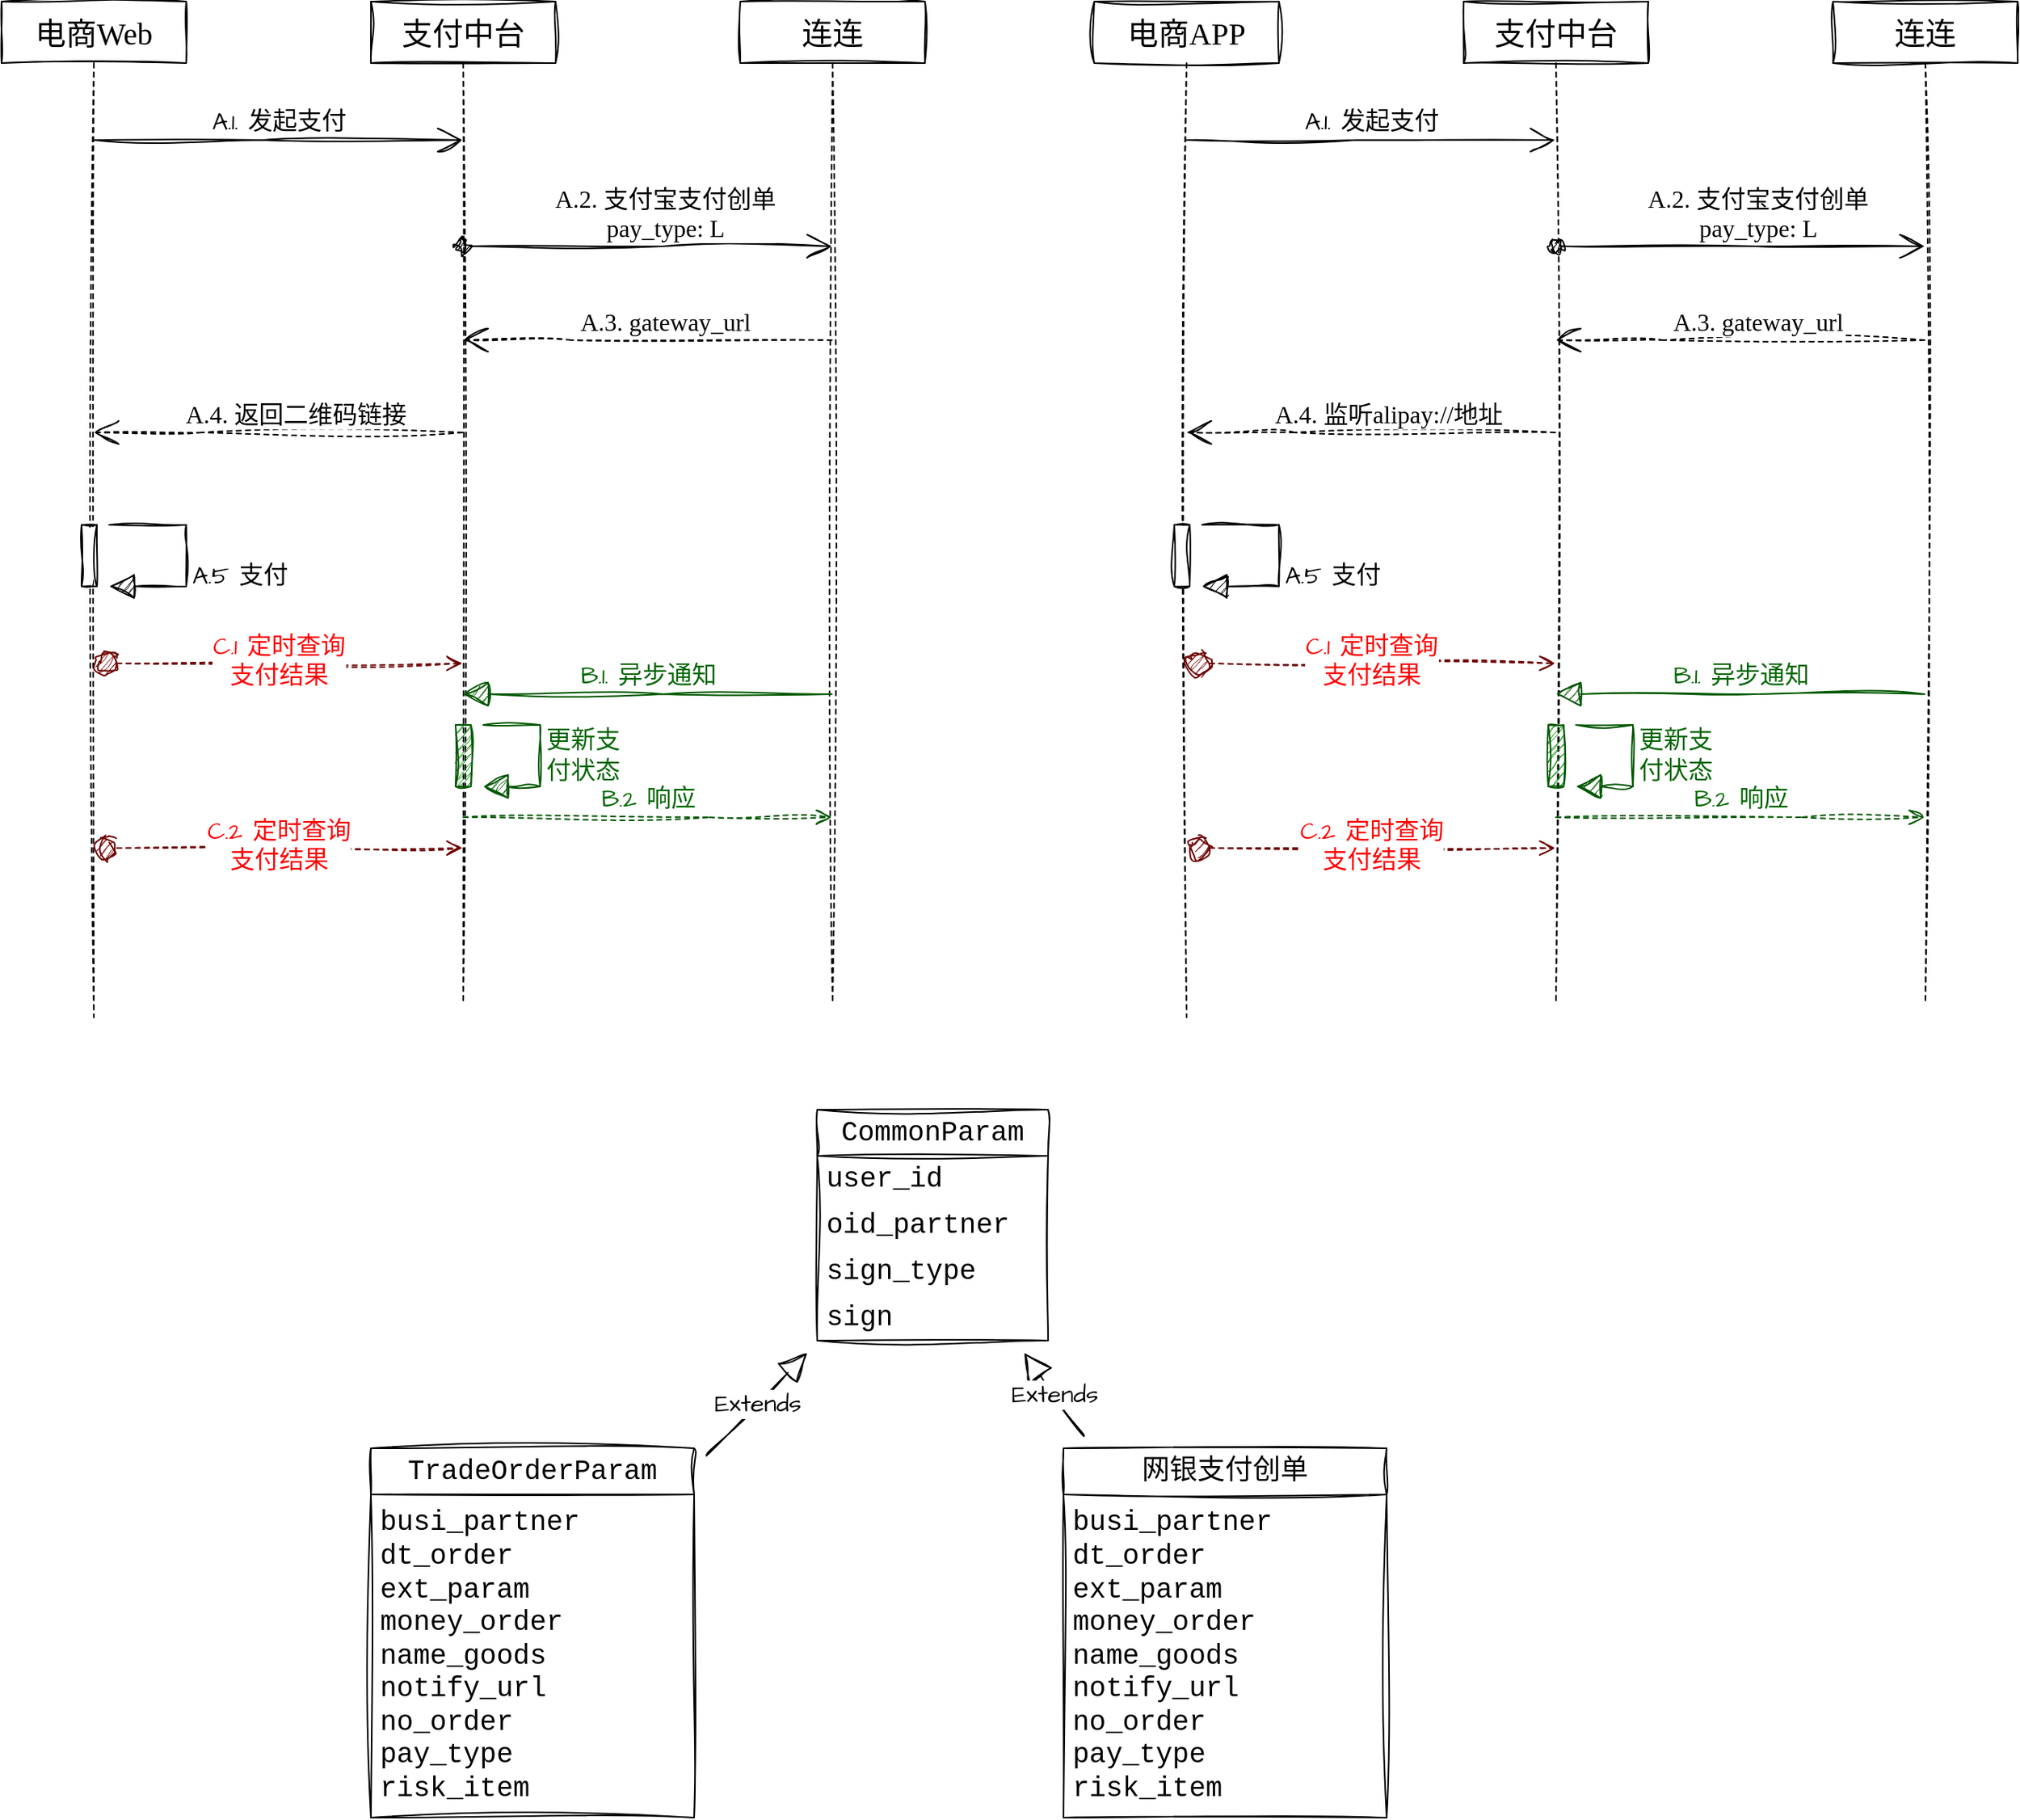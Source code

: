 <mxfile version="21.1.2" type="device">
  <diagram name="连连支付" id="YtFQPeGC1CvswgXycj43">
    <mxGraphModel dx="3055" dy="983" grid="1" gridSize="10" guides="1" tooltips="1" connect="1" arrows="1" fold="1" page="1" pageScale="1" pageWidth="1169" pageHeight="1654" math="0" shadow="0">
      <root>
        <mxCell id="0" />
        <mxCell id="1" parent="0" />
        <mxCell id="04IOhejOop0-YpIcqyQs-1" value="支付中台" style="shape=umlLifeline;perimeter=lifelinePerimeter;whiteSpace=wrap;html=1;container=1;dropTarget=0;collapsible=0;recursiveResize=0;outlineConnect=0;portConstraint=eastwest;newEdgeStyle={&quot;edgeStyle&quot;:&quot;elbowEdgeStyle&quot;,&quot;elbow&quot;:&quot;vertical&quot;,&quot;curved&quot;:0,&quot;rounded&quot;:0};sketch=1;hachureGap=4;jiggle=2;curveFitting=1;fontFamily=Comic Sans MS;fontSize=20;" vertex="1" parent="1">
          <mxGeometry x="790" y="140" width="120" height="650" as="geometry" />
        </mxCell>
        <mxCell id="04IOhejOop0-YpIcqyQs-16" value="" style="html=1;points=[];perimeter=orthogonalPerimeter;outlineConnect=0;targetShapes=umlLifeline;portConstraint=eastwest;newEdgeStyle={&quot;edgeStyle&quot;:&quot;elbowEdgeStyle&quot;,&quot;elbow&quot;:&quot;vertical&quot;,&quot;curved&quot;:0,&quot;rounded&quot;:0};sketch=1;hachureGap=4;jiggle=2;curveFitting=1;fontFamily=Architects Daughter;fontSource=https%3A%2F%2Ffonts.googleapis.com%2Fcss%3Ffamily%3DArchitects%2BDaughter;fontSize=20;fillColor=#008a00;fontColor=#ffffff;strokeColor=#005700;" vertex="1" parent="04IOhejOop0-YpIcqyQs-1">
          <mxGeometry x="55" y="470" width="10" height="40" as="geometry" />
        </mxCell>
        <mxCell id="04IOhejOop0-YpIcqyQs-17" value="&lt;font color=&quot;#006600&quot;&gt;更新支&lt;br&gt;付状态&lt;/font&gt;" style="html=1;align=left;spacingLeft=2;endArrow=block;rounded=0;edgeStyle=orthogonalEdgeStyle;curved=0;rounded=0;sketch=1;hachureGap=4;jiggle=2;curveFitting=1;fontFamily=Architects Daughter;fontSource=https%3A%2F%2Ffonts.googleapis.com%2Fcss%3Ffamily%3DArchitects%2BDaughter;fontSize=16;startSize=14;endSize=14;sourcePerimeterSpacing=8;targetPerimeterSpacing=8;fillColor=#008a00;strokeColor=#005700;" edge="1" target="04IOhejOop0-YpIcqyQs-16" parent="04IOhejOop0-YpIcqyQs-1" source="04IOhejOop0-YpIcqyQs-16">
          <mxGeometry relative="1" as="geometry">
            <mxPoint x="60" y="400" as="sourcePoint" />
            <Array as="points">
              <mxPoint x="110" y="470" />
              <mxPoint x="110" y="510" />
            </Array>
            <mxPoint as="offset" />
          </mxGeometry>
        </mxCell>
        <mxCell id="04IOhejOop0-YpIcqyQs-2" value="连连" style="shape=umlLifeline;perimeter=lifelinePerimeter;whiteSpace=wrap;html=1;container=1;dropTarget=0;collapsible=0;recursiveResize=0;outlineConnect=0;portConstraint=eastwest;newEdgeStyle={&quot;edgeStyle&quot;:&quot;elbowEdgeStyle&quot;,&quot;elbow&quot;:&quot;vertical&quot;,&quot;curved&quot;:0,&quot;rounded&quot;:0};sketch=1;hachureGap=4;jiggle=2;curveFitting=1;fontFamily=Comic Sans MS;fontSize=20;" vertex="1" parent="1">
          <mxGeometry x="1030" y="140" width="120" height="650" as="geometry" />
        </mxCell>
        <mxCell id="04IOhejOop0-YpIcqyQs-3" value="A.2. 支付宝支付创单&lt;br&gt;pay_type: L" style="html=1;verticalAlign=bottom;startArrow=oval;startFill=1;endArrow=open;startSize=8;elbow=vertical;rounded=0;sketch=1;hachureGap=4;jiggle=2;curveFitting=1;fontFamily=Comic Sans MS;fontSize=16;sourcePerimeterSpacing=8;targetPerimeterSpacing=8;endFill=0;endSize=14;" edge="1" parent="1" source="04IOhejOop0-YpIcqyQs-1" target="04IOhejOop0-YpIcqyQs-2">
          <mxGeometry x="0.092" width="60" relative="1" as="geometry">
            <mxPoint x="849.5" y="299" as="sourcePoint" />
            <mxPoint x="1100" y="300" as="targetPoint" />
            <Array as="points">
              <mxPoint x="980" y="299" />
            </Array>
            <mxPoint as="offset" />
          </mxGeometry>
        </mxCell>
        <mxCell id="04IOhejOop0-YpIcqyQs-4" value="&lt;font&gt;A.3. gateway_url&lt;br&gt;&lt;/font&gt;" style="html=1;verticalAlign=bottom;endArrow=open;dashed=1;endSize=14;edgeStyle=elbowEdgeStyle;elbow=vertical;curved=0;rounded=0;sketch=1;hachureGap=4;jiggle=2;curveFitting=1;fontFamily=Comic Sans MS;fontSize=16;sourcePerimeterSpacing=8;targetPerimeterSpacing=8;" edge="1" parent="1" source="04IOhejOop0-YpIcqyQs-2" target="04IOhejOop0-YpIcqyQs-1">
          <mxGeometry x="-0.087" relative="1" as="geometry">
            <mxPoint x="1089.5" y="440" as="sourcePoint" />
            <mxPoint x="849.5" y="440" as="targetPoint" />
            <Array as="points">
              <mxPoint x="920" y="360" />
              <mxPoint x="990" y="440" />
            </Array>
            <mxPoint x="1" as="offset" />
          </mxGeometry>
        </mxCell>
        <mxCell id="04IOhejOop0-YpIcqyQs-6" value="电商APP" style="shape=umlLifeline;perimeter=lifelinePerimeter;whiteSpace=wrap;html=1;container=1;dropTarget=0;collapsible=0;recursiveResize=0;outlineConnect=0;portConstraint=eastwest;newEdgeStyle={&quot;edgeStyle&quot;:&quot;elbowEdgeStyle&quot;,&quot;elbow&quot;:&quot;vertical&quot;,&quot;curved&quot;:0,&quot;rounded&quot;:0};sketch=1;hachureGap=4;jiggle=2;curveFitting=1;fontFamily=Comic Sans MS;fontSize=20;" vertex="1" parent="1">
          <mxGeometry x="550" y="140" width="120" height="660" as="geometry" />
        </mxCell>
        <mxCell id="04IOhejOop0-YpIcqyQs-35" value="" style="html=1;points=[];perimeter=orthogonalPerimeter;outlineConnect=0;targetShapes=umlLifeline;portConstraint=eastwest;newEdgeStyle={&quot;edgeStyle&quot;:&quot;elbowEdgeStyle&quot;,&quot;elbow&quot;:&quot;vertical&quot;,&quot;curved&quot;:0,&quot;rounded&quot;:0};sketch=1;hachureGap=4;jiggle=2;curveFitting=1;fontFamily=Architects Daughter;fontSource=https%3A%2F%2Ffonts.googleapis.com%2Fcss%3Ffamily%3DArchitects%2BDaughter;fontSize=20;" vertex="1" parent="04IOhejOop0-YpIcqyQs-6">
          <mxGeometry x="52" y="340" width="10" height="40" as="geometry" />
        </mxCell>
        <mxCell id="04IOhejOop0-YpIcqyQs-36" value="A.5 支付" style="html=1;align=left;spacingLeft=2;endArrow=block;rounded=0;edgeStyle=orthogonalEdgeStyle;curved=0;rounded=0;sketch=1;hachureGap=4;jiggle=2;curveFitting=1;fontFamily=Architects Daughter;fontSource=https%3A%2F%2Ffonts.googleapis.com%2Fcss%3Ffamily%3DArchitects%2BDaughter;fontSize=16;startSize=14;endSize=14;sourcePerimeterSpacing=8;targetPerimeterSpacing=8;" edge="1" target="04IOhejOop0-YpIcqyQs-35" parent="04IOhejOop0-YpIcqyQs-6" source="04IOhejOop0-YpIcqyQs-35">
          <mxGeometry x="0.186" relative="1" as="geometry">
            <mxPoint x="55" y="320" as="sourcePoint" />
            <Array as="points">
              <mxPoint x="120" y="340" />
              <mxPoint x="120" y="380" />
            </Array>
            <mxPoint as="offset" />
          </mxGeometry>
        </mxCell>
        <mxCell id="04IOhejOop0-YpIcqyQs-9" value="A.1. 发起支付" style="html=1;verticalAlign=bottom;endArrow=open;edgeStyle=elbowEdgeStyle;elbow=vertical;curved=0;rounded=0;sketch=1;hachureGap=4;jiggle=2;curveFitting=1;fontFamily=Architects Daughter;fontSource=https%3A%2F%2Ffonts.googleapis.com%2Fcss%3Ffamily%3DArchitects%2BDaughter;fontSize=16;startSize=14;endSize=14;sourcePerimeterSpacing=8;targetPerimeterSpacing=8;endFill=0;" edge="1" parent="1" source="04IOhejOop0-YpIcqyQs-6" target="04IOhejOop0-YpIcqyQs-1">
          <mxGeometry width="80" relative="1" as="geometry">
            <mxPoint x="620" y="240" as="sourcePoint" />
            <mxPoint x="700" y="240" as="targetPoint" />
            <Array as="points">
              <mxPoint x="720" y="230" />
            </Array>
            <mxPoint as="offset" />
          </mxGeometry>
        </mxCell>
        <mxCell id="04IOhejOop0-YpIcqyQs-11" value="&lt;font&gt;A.4. 监听alipay://地址&lt;br&gt;&lt;/font&gt;" style="html=1;verticalAlign=bottom;endArrow=open;dashed=1;endSize=14;edgeStyle=elbowEdgeStyle;elbow=vertical;curved=0;rounded=0;sketch=1;hachureGap=4;jiggle=2;curveFitting=1;fontFamily=Comic Sans MS;fontSize=16;sourcePerimeterSpacing=8;targetPerimeterSpacing=8;" edge="1" parent="1" source="04IOhejOop0-YpIcqyQs-1" target="04IOhejOop0-YpIcqyQs-6">
          <mxGeometry x="-0.087" relative="1" as="geometry">
            <mxPoint x="1100" y="370" as="sourcePoint" />
            <mxPoint x="860" y="370" as="targetPoint" />
            <Array as="points">
              <mxPoint x="680" y="420" />
              <mxPoint x="660" y="400" />
              <mxPoint x="760" y="370" />
              <mxPoint x="1000" y="450" />
            </Array>
            <mxPoint x="1" as="offset" />
          </mxGeometry>
        </mxCell>
        <mxCell id="04IOhejOop0-YpIcqyQs-12" value="&lt;font color=&quot;#006600&quot;&gt;B.1. 异步通知&lt;/font&gt;" style="html=1;verticalAlign=bottom;endArrow=block;edgeStyle=elbowEdgeStyle;elbow=vertical;curved=0;rounded=0;sketch=1;hachureGap=4;jiggle=2;curveFitting=1;fontFamily=Architects Daughter;fontSource=https%3A%2F%2Ffonts.googleapis.com%2Fcss%3Ffamily%3DArchitects%2BDaughter;fontSize=16;startSize=14;endSize=14;sourcePerimeterSpacing=8;targetPerimeterSpacing=8;fillColor=#008a00;strokeColor=#005700;" edge="1" parent="1" source="04IOhejOop0-YpIcqyQs-2" target="04IOhejOop0-YpIcqyQs-1">
          <mxGeometry width="80" relative="1" as="geometry">
            <mxPoint x="940" y="670" as="sourcePoint" />
            <mxPoint x="1020" y="670" as="targetPoint" />
            <Array as="points">
              <mxPoint x="980" y="590" />
            </Array>
            <mxPoint as="offset" />
          </mxGeometry>
        </mxCell>
        <mxCell id="04IOhejOop0-YpIcqyQs-13" value="&lt;font color=&quot;#006600&quot;&gt;B.2 响应&lt;/font&gt;" style="html=1;verticalAlign=bottom;endArrow=open;dashed=1;endSize=8;edgeStyle=elbowEdgeStyle;elbow=vertical;curved=0;rounded=0;sketch=1;hachureGap=4;jiggle=2;curveFitting=1;fontFamily=Architects Daughter;fontSource=https%3A%2F%2Ffonts.googleapis.com%2Fcss%3Ffamily%3DArchitects%2BDaughter;fontSize=16;sourcePerimeterSpacing=8;targetPerimeterSpacing=8;fillColor=#008a00;strokeColor=#005700;" edge="1" parent="1" source="04IOhejOop0-YpIcqyQs-1" target="04IOhejOop0-YpIcqyQs-2">
          <mxGeometry relative="1" as="geometry">
            <mxPoint x="930" y="650" as="sourcePoint" />
            <mxPoint x="850" y="650" as="targetPoint" />
            <Array as="points">
              <mxPoint x="1010" y="670" />
            </Array>
          </mxGeometry>
        </mxCell>
        <mxCell id="04IOhejOop0-YpIcqyQs-20" value="&lt;font color=&quot;#ff0000&quot;&gt;C.1 定时查询&lt;br&gt;支付结果&lt;/font&gt;" style="html=1;verticalAlign=bottom;startArrow=circle;startFill=1;endArrow=open;startSize=6;endSize=8;edgeStyle=elbowEdgeStyle;elbow=vertical;curved=0;rounded=0;sketch=1;hachureGap=4;jiggle=2;curveFitting=1;fontFamily=Architects Daughter;fontSource=https%3A%2F%2Ffonts.googleapis.com%2Fcss%3Ffamily%3DArchitects%2BDaughter;fontSize=16;sourcePerimeterSpacing=8;targetPerimeterSpacing=8;dashed=1;fillColor=#a20025;strokeColor=#6F0000;" edge="1" parent="1" source="04IOhejOop0-YpIcqyQs-6" target="04IOhejOop0-YpIcqyQs-1">
          <mxGeometry x="0.004" y="-20" width="80" relative="1" as="geometry">
            <mxPoint x="609.5" y="503" as="sourcePoint" />
            <mxPoint x="849.5" y="503" as="targetPoint" />
            <Array as="points">
              <mxPoint x="730" y="570" />
              <mxPoint x="650" y="583" />
              <mxPoint x="800" y="593" />
              <mxPoint x="800" y="583" />
              <mxPoint x="810" y="593" />
              <mxPoint x="760" y="553" />
            </Array>
            <mxPoint as="offset" />
          </mxGeometry>
        </mxCell>
        <mxCell id="04IOhejOop0-YpIcqyQs-21" value="&lt;font color=&quot;#ff0000&quot;&gt;C.2 定时查询&lt;br&gt;支付结果&lt;/font&gt;" style="html=1;verticalAlign=bottom;startArrow=circle;startFill=1;endArrow=open;startSize=6;endSize=8;edgeStyle=elbowEdgeStyle;elbow=vertical;curved=0;rounded=0;sketch=1;hachureGap=4;jiggle=2;curveFitting=1;fontFamily=Architects Daughter;fontSource=https%3A%2F%2Ffonts.googleapis.com%2Fcss%3Ffamily%3DArchitects%2BDaughter;fontSize=16;sourcePerimeterSpacing=8;targetPerimeterSpacing=8;dashed=1;fillColor=#a20025;strokeColor=#6F0000;" edge="1" parent="1" source="04IOhejOop0-YpIcqyQs-6" target="04IOhejOop0-YpIcqyQs-1">
          <mxGeometry x="0.004" y="-20" width="80" relative="1" as="geometry">
            <mxPoint x="610" y="660" as="sourcePoint" />
            <mxPoint x="850" y="660" as="targetPoint" />
            <Array as="points">
              <mxPoint x="750" y="690" />
              <mxPoint x="760" y="660" />
            </Array>
            <mxPoint as="offset" />
          </mxGeometry>
        </mxCell>
        <mxCell id="04IOhejOop0-YpIcqyQs-37" value="支付中台" style="shape=umlLifeline;perimeter=lifelinePerimeter;whiteSpace=wrap;html=1;container=1;dropTarget=0;collapsible=0;recursiveResize=0;outlineConnect=0;portConstraint=eastwest;newEdgeStyle={&quot;edgeStyle&quot;:&quot;elbowEdgeStyle&quot;,&quot;elbow&quot;:&quot;vertical&quot;,&quot;curved&quot;:0,&quot;rounded&quot;:0};sketch=1;hachureGap=4;jiggle=2;curveFitting=1;fontFamily=Comic Sans MS;fontSize=20;" vertex="1" parent="1">
          <mxGeometry x="80" y="140" width="120" height="650" as="geometry" />
        </mxCell>
        <mxCell id="04IOhejOop0-YpIcqyQs-38" value="" style="html=1;points=[];perimeter=orthogonalPerimeter;outlineConnect=0;targetShapes=umlLifeline;portConstraint=eastwest;newEdgeStyle={&quot;edgeStyle&quot;:&quot;elbowEdgeStyle&quot;,&quot;elbow&quot;:&quot;vertical&quot;,&quot;curved&quot;:0,&quot;rounded&quot;:0};sketch=1;hachureGap=4;jiggle=2;curveFitting=1;fontFamily=Architects Daughter;fontSource=https%3A%2F%2Ffonts.googleapis.com%2Fcss%3Ffamily%3DArchitects%2BDaughter;fontSize=20;fillColor=#008a00;fontColor=#ffffff;strokeColor=#005700;" vertex="1" parent="04IOhejOop0-YpIcqyQs-37">
          <mxGeometry x="55" y="470" width="10" height="40" as="geometry" />
        </mxCell>
        <mxCell id="04IOhejOop0-YpIcqyQs-39" value="&lt;font color=&quot;#006600&quot;&gt;更新支&lt;br&gt;付状态&lt;/font&gt;" style="html=1;align=left;spacingLeft=2;endArrow=block;rounded=0;edgeStyle=orthogonalEdgeStyle;curved=0;rounded=0;sketch=1;hachureGap=4;jiggle=2;curveFitting=1;fontFamily=Architects Daughter;fontSource=https%3A%2F%2Ffonts.googleapis.com%2Fcss%3Ffamily%3DArchitects%2BDaughter;fontSize=16;startSize=14;endSize=14;sourcePerimeterSpacing=8;targetPerimeterSpacing=8;fillColor=#008a00;strokeColor=#005700;" edge="1" parent="04IOhejOop0-YpIcqyQs-37" source="04IOhejOop0-YpIcqyQs-38" target="04IOhejOop0-YpIcqyQs-38">
          <mxGeometry relative="1" as="geometry">
            <mxPoint x="60" y="400" as="sourcePoint" />
            <Array as="points">
              <mxPoint x="110" y="470" />
              <mxPoint x="110" y="510" />
            </Array>
            <mxPoint as="offset" />
          </mxGeometry>
        </mxCell>
        <mxCell id="04IOhejOop0-YpIcqyQs-40" value="连连" style="shape=umlLifeline;perimeter=lifelinePerimeter;whiteSpace=wrap;html=1;container=1;dropTarget=0;collapsible=0;recursiveResize=0;outlineConnect=0;portConstraint=eastwest;newEdgeStyle={&quot;edgeStyle&quot;:&quot;elbowEdgeStyle&quot;,&quot;elbow&quot;:&quot;vertical&quot;,&quot;curved&quot;:0,&quot;rounded&quot;:0};sketch=1;hachureGap=4;jiggle=2;curveFitting=1;fontFamily=Comic Sans MS;fontSize=20;" vertex="1" parent="1">
          <mxGeometry x="320" y="140" width="120" height="650" as="geometry" />
        </mxCell>
        <mxCell id="04IOhejOop0-YpIcqyQs-41" value="A.2. 支付宝支付创单&lt;br&gt;pay_type: L" style="html=1;verticalAlign=bottom;startArrow=oval;startFill=1;endArrow=open;startSize=8;elbow=vertical;rounded=0;sketch=1;hachureGap=4;jiggle=2;curveFitting=1;fontFamily=Comic Sans MS;fontSize=16;sourcePerimeterSpacing=8;targetPerimeterSpacing=8;endFill=0;endSize=14;" edge="1" parent="1" source="04IOhejOop0-YpIcqyQs-37" target="04IOhejOop0-YpIcqyQs-40">
          <mxGeometry x="0.092" width="60" relative="1" as="geometry">
            <mxPoint x="139.5" y="299" as="sourcePoint" />
            <mxPoint x="390" y="300" as="targetPoint" />
            <Array as="points">
              <mxPoint x="270" y="299" />
            </Array>
            <mxPoint as="offset" />
          </mxGeometry>
        </mxCell>
        <mxCell id="04IOhejOop0-YpIcqyQs-42" value="&lt;font&gt;A.3. gateway_url&lt;br&gt;&lt;/font&gt;" style="html=1;verticalAlign=bottom;endArrow=open;dashed=1;endSize=14;edgeStyle=elbowEdgeStyle;elbow=vertical;curved=0;rounded=0;sketch=1;hachureGap=4;jiggle=2;curveFitting=1;fontFamily=Comic Sans MS;fontSize=16;sourcePerimeterSpacing=8;targetPerimeterSpacing=8;" edge="1" parent="1" source="04IOhejOop0-YpIcqyQs-40" target="04IOhejOop0-YpIcqyQs-37">
          <mxGeometry x="-0.087" relative="1" as="geometry">
            <mxPoint x="379.5" y="440" as="sourcePoint" />
            <mxPoint x="139.5" y="440" as="targetPoint" />
            <Array as="points">
              <mxPoint x="210" y="360" />
              <mxPoint x="280" y="440" />
            </Array>
            <mxPoint x="1" as="offset" />
          </mxGeometry>
        </mxCell>
        <mxCell id="04IOhejOop0-YpIcqyQs-43" value="电商Web" style="shape=umlLifeline;perimeter=lifelinePerimeter;whiteSpace=wrap;html=1;container=1;dropTarget=0;collapsible=0;recursiveResize=0;outlineConnect=0;portConstraint=eastwest;newEdgeStyle={&quot;edgeStyle&quot;:&quot;elbowEdgeStyle&quot;,&quot;elbow&quot;:&quot;vertical&quot;,&quot;curved&quot;:0,&quot;rounded&quot;:0};sketch=1;hachureGap=4;jiggle=2;curveFitting=1;fontFamily=Comic Sans MS;fontSize=20;" vertex="1" parent="1">
          <mxGeometry x="-160" y="140" width="120" height="660" as="geometry" />
        </mxCell>
        <mxCell id="04IOhejOop0-YpIcqyQs-44" value="" style="html=1;points=[];perimeter=orthogonalPerimeter;outlineConnect=0;targetShapes=umlLifeline;portConstraint=eastwest;newEdgeStyle={&quot;edgeStyle&quot;:&quot;elbowEdgeStyle&quot;,&quot;elbow&quot;:&quot;vertical&quot;,&quot;curved&quot;:0,&quot;rounded&quot;:0};sketch=1;hachureGap=4;jiggle=2;curveFitting=1;fontFamily=Architects Daughter;fontSource=https%3A%2F%2Ffonts.googleapis.com%2Fcss%3Ffamily%3DArchitects%2BDaughter;fontSize=20;" vertex="1" parent="04IOhejOop0-YpIcqyQs-43">
          <mxGeometry x="52" y="340" width="10" height="40" as="geometry" />
        </mxCell>
        <mxCell id="04IOhejOop0-YpIcqyQs-45" value="A.5 支付" style="html=1;align=left;spacingLeft=2;endArrow=block;rounded=0;edgeStyle=orthogonalEdgeStyle;curved=0;rounded=0;sketch=1;hachureGap=4;jiggle=2;curveFitting=1;fontFamily=Architects Daughter;fontSource=https%3A%2F%2Ffonts.googleapis.com%2Fcss%3Ffamily%3DArchitects%2BDaughter;fontSize=16;startSize=14;endSize=14;sourcePerimeterSpacing=8;targetPerimeterSpacing=8;" edge="1" parent="04IOhejOop0-YpIcqyQs-43" source="04IOhejOop0-YpIcqyQs-44" target="04IOhejOop0-YpIcqyQs-44">
          <mxGeometry x="0.186" relative="1" as="geometry">
            <mxPoint x="55" y="320" as="sourcePoint" />
            <Array as="points">
              <mxPoint x="120" y="340" />
              <mxPoint x="120" y="380" />
            </Array>
            <mxPoint as="offset" />
          </mxGeometry>
        </mxCell>
        <mxCell id="04IOhejOop0-YpIcqyQs-46" value="A.1. 发起支付" style="html=1;verticalAlign=bottom;endArrow=open;edgeStyle=elbowEdgeStyle;elbow=vertical;curved=0;rounded=0;sketch=1;hachureGap=4;jiggle=2;curveFitting=1;fontFamily=Architects Daughter;fontSource=https%3A%2F%2Ffonts.googleapis.com%2Fcss%3Ffamily%3DArchitects%2BDaughter;fontSize=16;startSize=14;endSize=14;sourcePerimeterSpacing=8;targetPerimeterSpacing=8;endFill=0;" edge="1" parent="1" source="04IOhejOop0-YpIcqyQs-43" target="04IOhejOop0-YpIcqyQs-37">
          <mxGeometry width="80" relative="1" as="geometry">
            <mxPoint x="-90" y="240" as="sourcePoint" />
            <mxPoint x="-10" y="240" as="targetPoint" />
            <Array as="points">
              <mxPoint x="10" y="230" />
            </Array>
            <mxPoint as="offset" />
          </mxGeometry>
        </mxCell>
        <mxCell id="04IOhejOop0-YpIcqyQs-47" value="&lt;font&gt;A.4. 返回二维码链接&lt;br&gt;&lt;/font&gt;" style="html=1;verticalAlign=bottom;endArrow=open;dashed=1;endSize=14;edgeStyle=elbowEdgeStyle;elbow=vertical;curved=0;rounded=0;sketch=1;hachureGap=4;jiggle=2;curveFitting=1;fontFamily=Comic Sans MS;fontSize=16;sourcePerimeterSpacing=8;targetPerimeterSpacing=8;" edge="1" parent="1" source="04IOhejOop0-YpIcqyQs-37" target="04IOhejOop0-YpIcqyQs-43">
          <mxGeometry x="-0.087" relative="1" as="geometry">
            <mxPoint x="390" y="370" as="sourcePoint" />
            <mxPoint x="150" y="370" as="targetPoint" />
            <Array as="points">
              <mxPoint x="-30" y="420" />
              <mxPoint x="-50" y="400" />
              <mxPoint x="50" y="370" />
              <mxPoint x="290" y="450" />
            </Array>
            <mxPoint x="1" as="offset" />
          </mxGeometry>
        </mxCell>
        <mxCell id="04IOhejOop0-YpIcqyQs-48" value="&lt;font color=&quot;#006600&quot;&gt;B.1. 异步通知&lt;/font&gt;" style="html=1;verticalAlign=bottom;endArrow=block;edgeStyle=elbowEdgeStyle;elbow=vertical;curved=0;rounded=0;sketch=1;hachureGap=4;jiggle=2;curveFitting=1;fontFamily=Architects Daughter;fontSource=https%3A%2F%2Ffonts.googleapis.com%2Fcss%3Ffamily%3DArchitects%2BDaughter;fontSize=16;startSize=14;endSize=14;sourcePerimeterSpacing=8;targetPerimeterSpacing=8;fillColor=#008a00;strokeColor=#005700;" edge="1" parent="1" source="04IOhejOop0-YpIcqyQs-40" target="04IOhejOop0-YpIcqyQs-37">
          <mxGeometry width="80" relative="1" as="geometry">
            <mxPoint x="230" y="670" as="sourcePoint" />
            <mxPoint x="310" y="670" as="targetPoint" />
            <Array as="points">
              <mxPoint x="270" y="590" />
            </Array>
            <mxPoint as="offset" />
          </mxGeometry>
        </mxCell>
        <mxCell id="04IOhejOop0-YpIcqyQs-49" value="&lt;font color=&quot;#006600&quot;&gt;B.2 响应&lt;/font&gt;" style="html=1;verticalAlign=bottom;endArrow=open;dashed=1;endSize=8;edgeStyle=elbowEdgeStyle;elbow=vertical;curved=0;rounded=0;sketch=1;hachureGap=4;jiggle=2;curveFitting=1;fontFamily=Architects Daughter;fontSource=https%3A%2F%2Ffonts.googleapis.com%2Fcss%3Ffamily%3DArchitects%2BDaughter;fontSize=16;sourcePerimeterSpacing=8;targetPerimeterSpacing=8;fillColor=#008a00;strokeColor=#005700;" edge="1" parent="1" source="04IOhejOop0-YpIcqyQs-37" target="04IOhejOop0-YpIcqyQs-40">
          <mxGeometry relative="1" as="geometry">
            <mxPoint x="220" y="650" as="sourcePoint" />
            <mxPoint x="140" y="650" as="targetPoint" />
            <Array as="points">
              <mxPoint x="300" y="670" />
            </Array>
          </mxGeometry>
        </mxCell>
        <mxCell id="04IOhejOop0-YpIcqyQs-50" value="&lt;font color=&quot;#ff0000&quot;&gt;C.1 定时查询&lt;br&gt;支付结果&lt;/font&gt;" style="html=1;verticalAlign=bottom;startArrow=circle;startFill=1;endArrow=open;startSize=6;endSize=8;edgeStyle=elbowEdgeStyle;elbow=vertical;curved=0;rounded=0;sketch=1;hachureGap=4;jiggle=2;curveFitting=1;fontFamily=Architects Daughter;fontSource=https%3A%2F%2Ffonts.googleapis.com%2Fcss%3Ffamily%3DArchitects%2BDaughter;fontSize=16;sourcePerimeterSpacing=8;targetPerimeterSpacing=8;dashed=1;fillColor=#a20025;strokeColor=#6F0000;" edge="1" parent="1" source="04IOhejOop0-YpIcqyQs-43" target="04IOhejOop0-YpIcqyQs-37">
          <mxGeometry x="0.004" y="-20" width="80" relative="1" as="geometry">
            <mxPoint x="-100.5" y="503" as="sourcePoint" />
            <mxPoint x="139.5" y="503" as="targetPoint" />
            <Array as="points">
              <mxPoint x="20" y="570" />
              <mxPoint x="-60" y="583" />
              <mxPoint x="90" y="593" />
              <mxPoint x="90" y="583" />
              <mxPoint x="100" y="593" />
              <mxPoint x="50" y="553" />
            </Array>
            <mxPoint as="offset" />
          </mxGeometry>
        </mxCell>
        <mxCell id="04IOhejOop0-YpIcqyQs-51" value="&lt;font color=&quot;#ff0000&quot;&gt;C.2 定时查询&lt;br&gt;支付结果&lt;/font&gt;" style="html=1;verticalAlign=bottom;startArrow=circle;startFill=1;endArrow=open;startSize=6;endSize=8;edgeStyle=elbowEdgeStyle;elbow=vertical;curved=0;rounded=0;sketch=1;hachureGap=4;jiggle=2;curveFitting=1;fontFamily=Architects Daughter;fontSource=https%3A%2F%2Ffonts.googleapis.com%2Fcss%3Ffamily%3DArchitects%2BDaughter;fontSize=16;sourcePerimeterSpacing=8;targetPerimeterSpacing=8;dashed=1;fillColor=#a20025;strokeColor=#6F0000;" edge="1" parent="1" source="04IOhejOop0-YpIcqyQs-43" target="04IOhejOop0-YpIcqyQs-37">
          <mxGeometry x="0.004" y="-20" width="80" relative="1" as="geometry">
            <mxPoint x="-100" y="660" as="sourcePoint" />
            <mxPoint x="140" y="660" as="targetPoint" />
            <Array as="points">
              <mxPoint x="40" y="690" />
              <mxPoint x="50" y="660" />
            </Array>
            <mxPoint as="offset" />
          </mxGeometry>
        </mxCell>
        <mxCell id="04IOhejOop0-YpIcqyQs-52" value="CommonParam" style="swimlane;fontStyle=0;childLayout=stackLayout;horizontal=1;startSize=30;horizontalStack=0;resizeParent=1;resizeParentMax=0;resizeLast=0;collapsible=1;marginBottom=0;whiteSpace=wrap;html=1;sketch=1;hachureGap=4;jiggle=2;curveFitting=1;fontFamily=Courier New;fontSize=18;labelBackgroundColor=none;fontColor=#000000;" vertex="1" parent="1">
          <mxGeometry x="370" y="860" width="150" height="150" as="geometry" />
        </mxCell>
        <mxCell id="04IOhejOop0-YpIcqyQs-53" value="&lt;div style=&quot;font-size: 18px;&quot;&gt;user_id&lt;/div&gt;" style="text;strokeColor=none;fillColor=none;align=left;verticalAlign=middle;spacingLeft=4;spacingRight=4;overflow=hidden;points=[[0,0.5],[1,0.5]];portConstraint=eastwest;rotatable=0;whiteSpace=wrap;html=1;fontSize=18;fontFamily=Courier New;labelBackgroundColor=none;fontColor=#000000;" vertex="1" parent="04IOhejOop0-YpIcqyQs-52">
          <mxGeometry y="30" width="150" height="30" as="geometry" />
        </mxCell>
        <mxCell id="04IOhejOop0-YpIcqyQs-54" value="&lt;div style=&quot;font-size: 18px;&quot;&gt;oid_partner&lt;/div&gt;" style="text;strokeColor=none;fillColor=none;align=left;verticalAlign=middle;spacingLeft=4;spacingRight=4;overflow=hidden;points=[[0,0.5],[1,0.5]];portConstraint=eastwest;rotatable=0;whiteSpace=wrap;html=1;fontSize=18;fontFamily=Courier New;labelBackgroundColor=none;fontColor=#000000;" vertex="1" parent="04IOhejOop0-YpIcqyQs-52">
          <mxGeometry y="60" width="150" height="30" as="geometry" />
        </mxCell>
        <mxCell id="04IOhejOop0-YpIcqyQs-56" value="&lt;div style=&quot;font-size: 18px;&quot;&gt;sign_type&lt;/div&gt;" style="text;strokeColor=none;fillColor=none;align=left;verticalAlign=middle;spacingLeft=4;spacingRight=4;overflow=hidden;points=[[0,0.5],[1,0.5]];portConstraint=eastwest;rotatable=0;whiteSpace=wrap;html=1;fontSize=18;fontFamily=Courier New;labelBackgroundColor=none;fontColor=#000000;" vertex="1" parent="04IOhejOop0-YpIcqyQs-52">
          <mxGeometry y="90" width="150" height="30" as="geometry" />
        </mxCell>
        <mxCell id="04IOhejOop0-YpIcqyQs-55" value="&lt;div style=&quot;font-size: 18px;&quot;&gt;&lt;div style=&quot;font-size: 18px;&quot;&gt;sign&lt;/div&gt;&lt;/div&gt;" style="text;strokeColor=none;fillColor=none;align=left;verticalAlign=middle;spacingLeft=4;spacingRight=4;overflow=hidden;points=[[0,0.5],[1,0.5]];portConstraint=eastwest;rotatable=0;whiteSpace=wrap;html=1;fontSize=18;fontFamily=Courier New;labelBackgroundColor=none;fontColor=#000000;" vertex="1" parent="04IOhejOop0-YpIcqyQs-52">
          <mxGeometry y="120" width="150" height="30" as="geometry" />
        </mxCell>
        <mxCell id="04IOhejOop0-YpIcqyQs-57" value="TradeOrderParam" style="swimlane;fontStyle=0;childLayout=stackLayout;horizontal=1;startSize=30;horizontalStack=0;resizeParent=1;resizeParentMax=0;resizeLast=0;collapsible=1;marginBottom=0;whiteSpace=wrap;html=1;sketch=1;hachureGap=4;jiggle=2;curveFitting=1;fontFamily=Courier New;fontSize=18;labelBackgroundColor=none;fontColor=#000000;" vertex="1" parent="1">
          <mxGeometry x="80" y="1080" width="210" height="240" as="geometry" />
        </mxCell>
        <mxCell id="04IOhejOop0-YpIcqyQs-58" value="&lt;div style=&quot;font-size: 18px;&quot;&gt;&lt;div&gt;busi_partner&lt;/div&gt;&lt;div&gt;dt_order&lt;/div&gt;&lt;div&gt;ext_param&lt;br&gt;&lt;/div&gt;&lt;div&gt;money_order&lt;br&gt;&lt;/div&gt;&lt;div&gt;name_goods&lt;/div&gt;&lt;div&gt;notify_url&lt;/div&gt;&lt;div&gt;no_order&lt;br&gt;&lt;/div&gt;&lt;div&gt;&lt;span style=&quot;background-color: initial;&quot;&gt;pay_type&lt;/span&gt;&lt;br&gt;&lt;/div&gt;&lt;div&gt;risk_item&lt;span style=&quot;background-color: initial;&quot;&gt;&lt;br&gt;&lt;/span&gt;&lt;/div&gt;&lt;/div&gt;" style="text;strokeColor=none;fillColor=none;align=left;verticalAlign=middle;spacingLeft=4;spacingRight=4;overflow=hidden;points=[[0,0.5],[1,0.5]];portConstraint=eastwest;rotatable=0;whiteSpace=wrap;html=1;fontSize=18;fontFamily=Courier New;labelBackgroundColor=none;fontColor=#000000;" vertex="1" parent="04IOhejOop0-YpIcqyQs-57">
          <mxGeometry y="30" width="210" height="210" as="geometry" />
        </mxCell>
        <mxCell id="04IOhejOop0-YpIcqyQs-64" value="Extends" style="endArrow=block;endSize=16;endFill=0;html=1;rounded=0;sketch=1;hachureGap=4;jiggle=2;curveFitting=1;fontFamily=Architects Daughter;fontSource=https%3A%2F%2Ffonts.googleapis.com%2Fcss%3Ffamily%3DArchitects%2BDaughter;fontSize=16;sourcePerimeterSpacing=8;targetPerimeterSpacing=8;curved=1;" edge="1" parent="1" source="04IOhejOop0-YpIcqyQs-57" target="04IOhejOop0-YpIcqyQs-52">
          <mxGeometry width="160" relative="1" as="geometry">
            <mxPoint x="160" y="960" as="sourcePoint" />
            <mxPoint x="320" y="960" as="targetPoint" />
          </mxGeometry>
        </mxCell>
        <mxCell id="04IOhejOop0-YpIcqyQs-65" value="网银支付创单" style="swimlane;fontStyle=0;childLayout=stackLayout;horizontal=1;startSize=30;horizontalStack=0;resizeParent=1;resizeParentMax=0;resizeLast=0;collapsible=1;marginBottom=0;whiteSpace=wrap;html=1;sketch=1;hachureGap=4;jiggle=2;curveFitting=1;fontFamily=Courier New;fontSize=18;labelBackgroundColor=none;fontColor=#000000;" vertex="1" parent="1">
          <mxGeometry x="530" y="1080" width="210" height="240" as="geometry" />
        </mxCell>
        <mxCell id="04IOhejOop0-YpIcqyQs-66" value="&lt;div style=&quot;font-size: 18px;&quot;&gt;&lt;div&gt;busi_partner&lt;/div&gt;&lt;div&gt;dt_order&lt;/div&gt;&lt;div&gt;ext_param&lt;br&gt;&lt;/div&gt;&lt;div&gt;money_order&lt;/div&gt;&lt;div&gt;name_goods&lt;br&gt;&lt;/div&gt;&lt;div&gt;notify_url&lt;/div&gt;&lt;div&gt;no_order&lt;br&gt;&lt;/div&gt;&lt;div&gt;pay_type&lt;/div&gt;&lt;div&gt;risk_item&lt;br&gt;&lt;/div&gt;&lt;/div&gt;" style="text;strokeColor=none;fillColor=none;align=left;verticalAlign=middle;spacingLeft=4;spacingRight=4;overflow=hidden;points=[[0,0.5],[1,0.5]];portConstraint=eastwest;rotatable=0;whiteSpace=wrap;html=1;fontSize=18;fontFamily=Courier New;labelBackgroundColor=none;fontColor=#000000;" vertex="1" parent="04IOhejOop0-YpIcqyQs-65">
          <mxGeometry y="30" width="210" height="210" as="geometry" />
        </mxCell>
        <mxCell id="04IOhejOop0-YpIcqyQs-67" value="Extends" style="endArrow=block;endSize=16;endFill=0;html=1;rounded=0;sketch=1;hachureGap=4;jiggle=2;curveFitting=1;fontFamily=Architects Daughter;fontSource=https%3A%2F%2Ffonts.googleapis.com%2Fcss%3Ffamily%3DArchitects%2BDaughter;fontSize=16;sourcePerimeterSpacing=8;targetPerimeterSpacing=8;curved=1;" edge="1" parent="1" source="04IOhejOop0-YpIcqyQs-65" target="04IOhejOop0-YpIcqyQs-52">
          <mxGeometry width="160" relative="1" as="geometry">
            <mxPoint x="308" y="1093" as="sourcePoint" />
            <mxPoint x="372" y="1026" as="targetPoint" />
          </mxGeometry>
        </mxCell>
      </root>
    </mxGraphModel>
  </diagram>
</mxfile>
